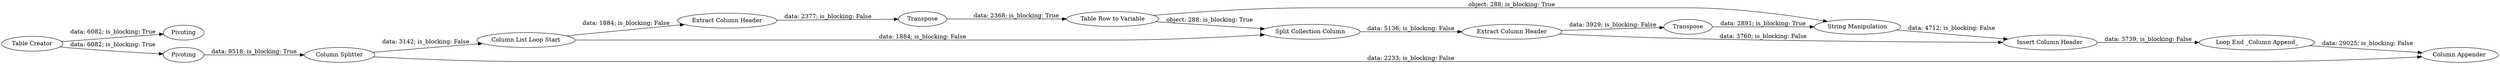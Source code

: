 digraph {
	"-7730969602116061524_279" [label=Pivoting]
	"-7730969602116061524_289" [label="Split Collection Column"]
	"-7730969602116061524_274" [label="Table Creator"]
	"-7730969602116061524_297" [label=Transpose]
	"-7730969602116061524_286" [label=Pivoting]
	"-7730969602116061524_290" [label="Column List Loop Start"]
	"-7730969602116061524_301" [label="Loop End _Column Append_"]
	"-7730969602116061524_304" [label="Column Appender"]
	"-7730969602116061524_299" [label="Insert Column Header"]
	"-7730969602116061524_291" [label="Extract Column Header"]
	"-7730969602116061524_294" [label="Table Row to Variable"]
	"-7730969602116061524_292" [label=Transpose]
	"-7730969602116061524_298" [label="String Manipulation"]
	"-7730969602116061524_295" [label="Extract Column Header"]
	"-7730969602116061524_303" [label="Column Splitter"]
	"-7730969602116061524_295" -> "-7730969602116061524_299" [label="data: 3760; is_blocking: False"]
	"-7730969602116061524_274" -> "-7730969602116061524_286" [label="data: 6082; is_blocking: True"]
	"-7730969602116061524_290" -> "-7730969602116061524_291" [label="data: 1884; is_blocking: False"]
	"-7730969602116061524_303" -> "-7730969602116061524_304" [label="data: 2233; is_blocking: False"]
	"-7730969602116061524_297" -> "-7730969602116061524_298" [label="data: 2891; is_blocking: True"]
	"-7730969602116061524_291" -> "-7730969602116061524_292" [label="data: 2377; is_blocking: False"]
	"-7730969602116061524_294" -> "-7730969602116061524_298" [label="object: 288; is_blocking: True"]
	"-7730969602116061524_299" -> "-7730969602116061524_301" [label="data: 3739; is_blocking: False"]
	"-7730969602116061524_303" -> "-7730969602116061524_290" [label="data: 3142; is_blocking: False"]
	"-7730969602116061524_292" -> "-7730969602116061524_294" [label="data: 2368; is_blocking: True"]
	"-7730969602116061524_298" -> "-7730969602116061524_299" [label="data: 4712; is_blocking: False"]
	"-7730969602116061524_286" -> "-7730969602116061524_303" [label="data: 9518; is_blocking: True"]
	"-7730969602116061524_289" -> "-7730969602116061524_295" [label="data: 5136; is_blocking: False"]
	"-7730969602116061524_295" -> "-7730969602116061524_297" [label="data: 3929; is_blocking: False"]
	"-7730969602116061524_290" -> "-7730969602116061524_289" [label="data: 1884; is_blocking: False"]
	"-7730969602116061524_301" -> "-7730969602116061524_304" [label="data: 29025; is_blocking: False"]
	"-7730969602116061524_274" -> "-7730969602116061524_279" [label="data: 6082; is_blocking: True"]
	"-7730969602116061524_294" -> "-7730969602116061524_289" [label="object: 288; is_blocking: True"]
	rankdir=LR
}
